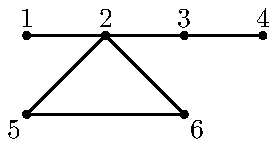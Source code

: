 u := 10mm;

beginfig(1)

z1 = (1u,2u);
z2 = (2u,2u);
z3 = (3u,2u);
z4 = (4u,2u);
z5 = (1u,1u);
z6 = (3u,1u);

pickup pencircle scaled 1pt;

draw z1--z2--z5--z6--z2--z3--z4;

pickup pencircle scaled 3pt;

for i=1 upto 6:
	draw z[i];
endfor

label.top("1", z1);
label.top("2", z2);
label.top("3", z3);
label.top("4", z4);
label.llft("5", z5);
label.lrt("6", z6);

endfig;

beginfig(2)

z1 = (1u,1u);
z2 = (2u,2u);
z3 = (2u,3u);
z4 = (3u,4u);
z5 = (3u,5u);
z6 = (2u,6u);
z7 = (1u,5u);
z8 = (1u,4u);
z9 = (3u,3u);
z10 = (4u,4u);
z11 = (5u,4u);
z12 = (5u,5u);
z13 = (4u,5u);
z14 = (3u,2u);
z15 = (4u,3u);

pickup pencircle scaled 1pt;

draw z1--z2--z3--z4--z5--z6--z7--z8--z3;
draw z2--z9--z10--z11--z12--z13--z10;
draw z2--z14--z9--z15--z10;

pickup pencircle scaled 3pt;

for i=1 upto 15:
	draw z[i];
endfor

label.bot("1", z1);
label.bot("2", z2);
label.llft("3", z3);
label.rt("4", z4);
label.rt("5", z5);
label.top("6", z6);
label.lft("7", z7);
label.lft("8", z8);
label.lrt("9", z9);
label.lrt("10", z10);
label.lrt("11", z11);
label.urt("12", z12);
label.ulft("13", z13);
label.bot("14", z14);
label.lrt("15", z15);

endfig;

end.
